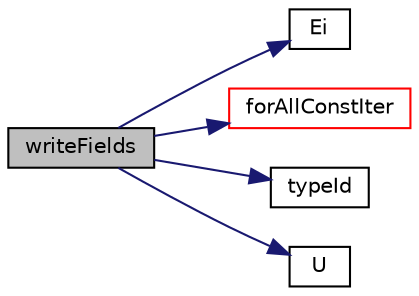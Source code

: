 digraph "writeFields"
{
  bgcolor="transparent";
  edge [fontname="Helvetica",fontsize="10",labelfontname="Helvetica",labelfontsize="10"];
  node [fontname="Helvetica",fontsize="10",shape=record];
  rankdir="LR";
  Node1 [label="writeFields",height=0.2,width=0.4,color="black", fillcolor="grey75", style="filled", fontcolor="black"];
  Node1 -> Node2 [color="midnightblue",fontsize="10",style="solid",fontname="Helvetica"];
  Node2 [label="Ei",height=0.2,width=0.4,color="black",URL="$a00591.html#aa46a91b1fe88237bbad302fbe3e537cf",tooltip="Return const access to internal energy. "];
  Node1 -> Node3 [color="midnightblue",fontsize="10",style="solid",fontname="Helvetica"];
  Node3 [label="forAllConstIter",height=0.2,width=0.4,color="red",URL="$a03095.html#ae21e2836509b0fa7f7cedf6493b11b09"];
  Node1 -> Node4 [color="midnightblue",fontsize="10",style="solid",fontname="Helvetica"];
  Node4 [label="typeId",height=0.2,width=0.4,color="black",URL="$a00591.html#a55baadca0fb70f6adc55018b0e9c5235",tooltip="Return type id. "];
  Node1 -> Node5 [color="midnightblue",fontsize="10",style="solid",fontname="Helvetica"];
  Node5 [label="U",height=0.2,width=0.4,color="black",URL="$a00591.html#a836d871041ff82c808364d73209840ae",tooltip="Return const access to velocity. "];
}
